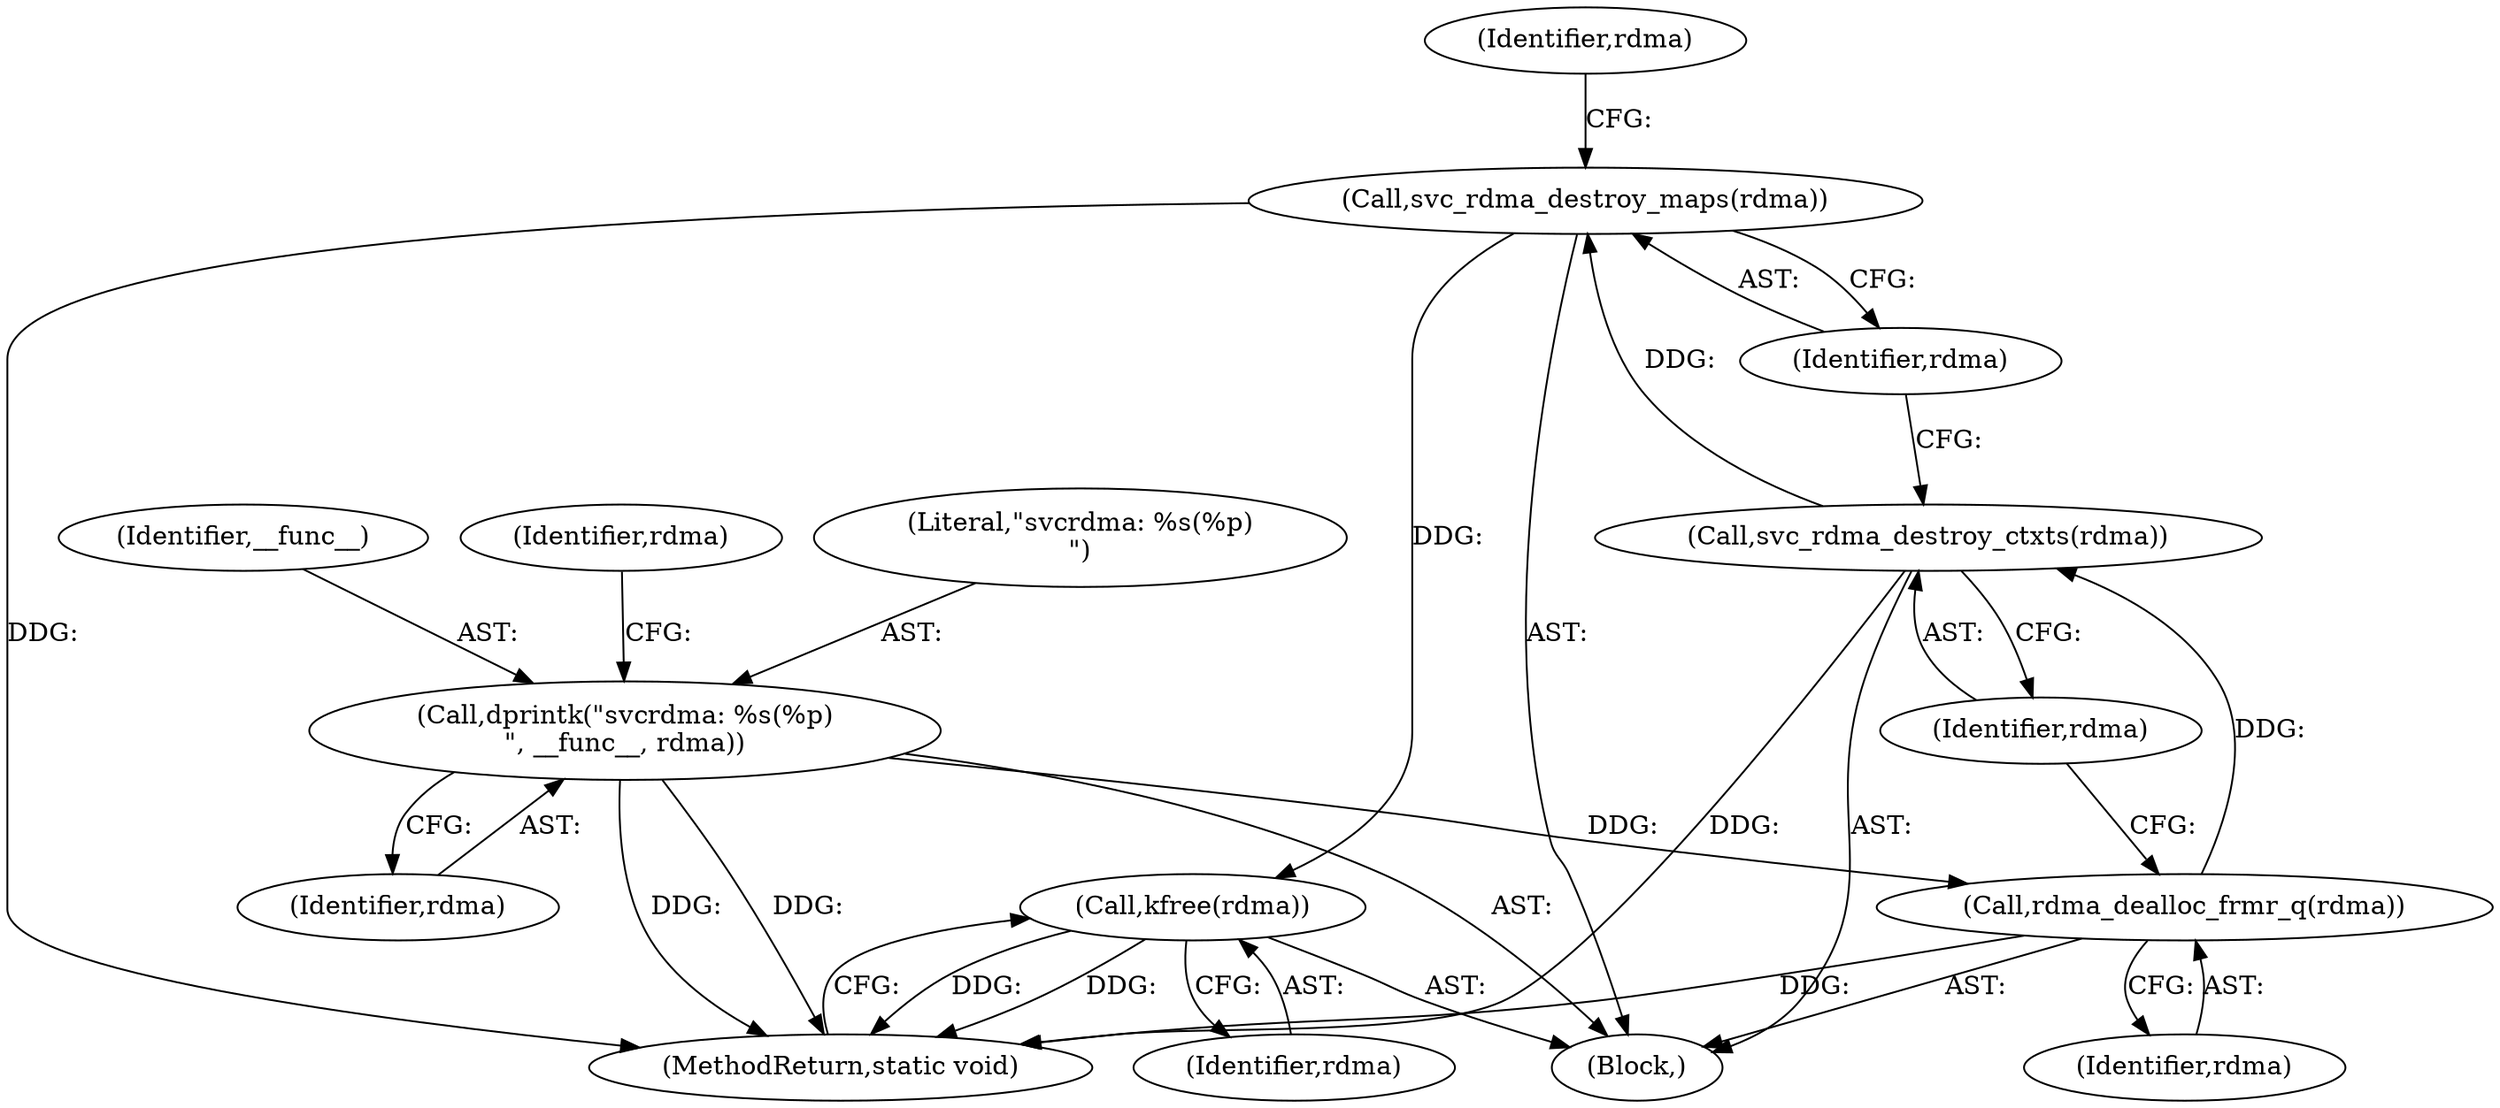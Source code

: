 digraph "1_linux_c70422f760c120480fee4de6c38804c72aa26bc1_41@del" {
"1000213" [label="(Call,svc_rdma_destroy_maps(rdma))"];
"1000211" [label="(Call,svc_rdma_destroy_ctxts(rdma))"];
"1000209" [label="(Call,rdma_dealloc_frmr_q(rdma))"];
"1000117" [label="(Call,dprintk(\"svcrdma: %s(%p)\n\", __func__, rdma))"];
"1000275" [label="(Call,kfree(rdma))"];
"1000277" [label="(MethodReturn,static void)"];
"1000213" [label="(Call,svc_rdma_destroy_maps(rdma))"];
"1000210" [label="(Identifier,rdma)"];
"1000117" [label="(Call,dprintk(\"svcrdma: %s(%p)\n\", __func__, rdma))"];
"1000124" [label="(Identifier,rdma)"];
"1000211" [label="(Call,svc_rdma_destroy_ctxts(rdma))"];
"1000120" [label="(Identifier,rdma)"];
"1000275" [label="(Call,kfree(rdma))"];
"1000218" [label="(Identifier,rdma)"];
"1000276" [label="(Identifier,rdma)"];
"1000214" [label="(Identifier,rdma)"];
"1000118" [label="(Literal,\"svcrdma: %s(%p)\n\")"];
"1000109" [label="(Block,)"];
"1000119" [label="(Identifier,__func__)"];
"1000212" [label="(Identifier,rdma)"];
"1000209" [label="(Call,rdma_dealloc_frmr_q(rdma))"];
"1000213" -> "1000109"  [label="AST: "];
"1000213" -> "1000214"  [label="CFG: "];
"1000214" -> "1000213"  [label="AST: "];
"1000218" -> "1000213"  [label="CFG: "];
"1000213" -> "1000277"  [label="DDG: "];
"1000211" -> "1000213"  [label="DDG: "];
"1000213" -> "1000275"  [label="DDG: "];
"1000211" -> "1000109"  [label="AST: "];
"1000211" -> "1000212"  [label="CFG: "];
"1000212" -> "1000211"  [label="AST: "];
"1000214" -> "1000211"  [label="CFG: "];
"1000211" -> "1000277"  [label="DDG: "];
"1000209" -> "1000211"  [label="DDG: "];
"1000209" -> "1000109"  [label="AST: "];
"1000209" -> "1000210"  [label="CFG: "];
"1000210" -> "1000209"  [label="AST: "];
"1000212" -> "1000209"  [label="CFG: "];
"1000209" -> "1000277"  [label="DDG: "];
"1000117" -> "1000209"  [label="DDG: "];
"1000117" -> "1000109"  [label="AST: "];
"1000117" -> "1000120"  [label="CFG: "];
"1000118" -> "1000117"  [label="AST: "];
"1000119" -> "1000117"  [label="AST: "];
"1000120" -> "1000117"  [label="AST: "];
"1000124" -> "1000117"  [label="CFG: "];
"1000117" -> "1000277"  [label="DDG: "];
"1000117" -> "1000277"  [label="DDG: "];
"1000275" -> "1000109"  [label="AST: "];
"1000275" -> "1000276"  [label="CFG: "];
"1000276" -> "1000275"  [label="AST: "];
"1000277" -> "1000275"  [label="CFG: "];
"1000275" -> "1000277"  [label="DDG: "];
"1000275" -> "1000277"  [label="DDG: "];
}
